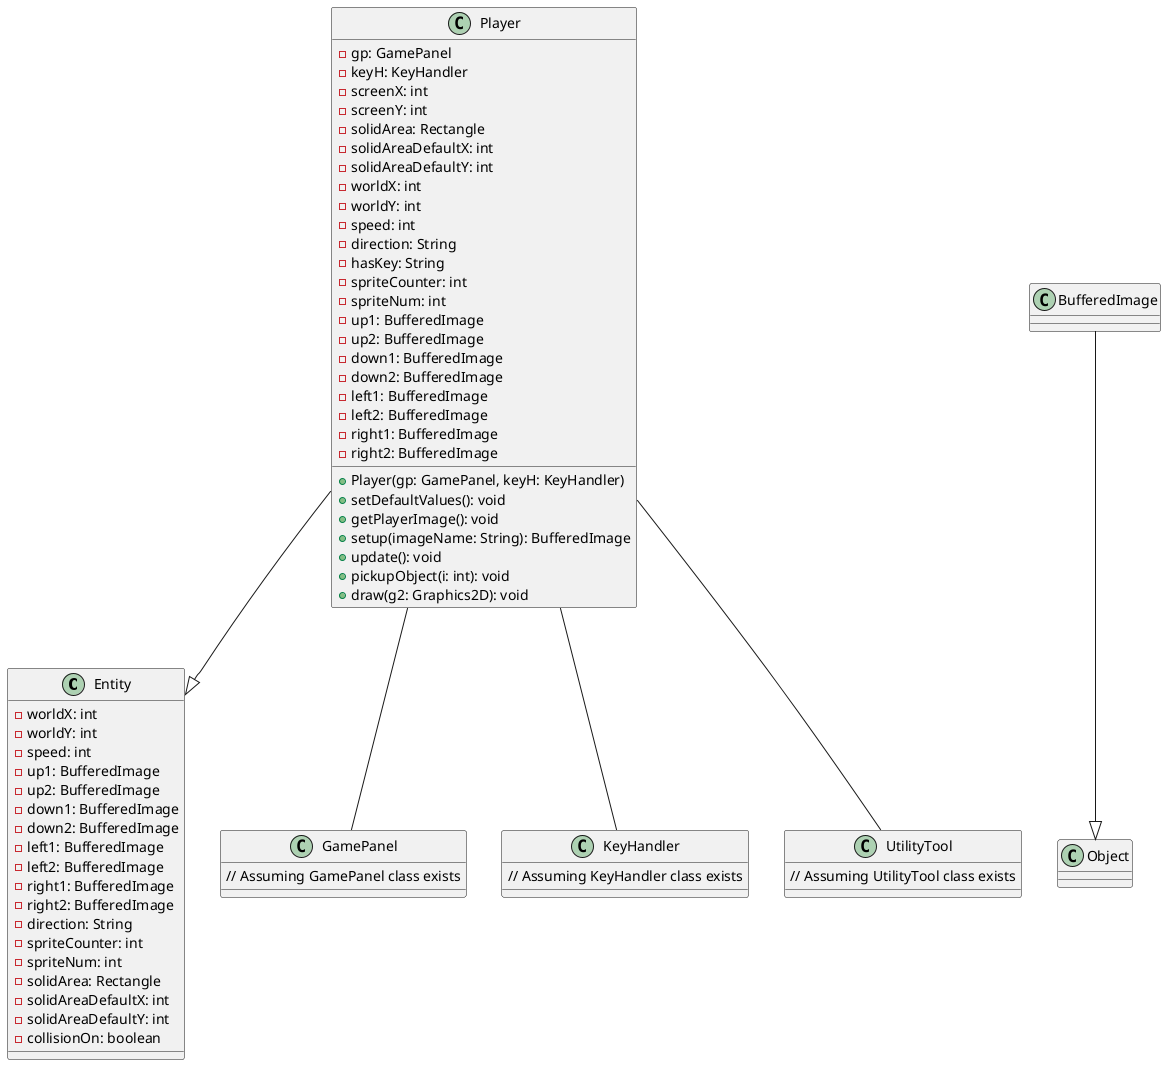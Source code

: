 @startuml entity_full

class Entity {
    -worldX: int
    -worldY: int
    -speed: int
    -up1: BufferedImage
    -up2: BufferedImage
    -down1: BufferedImage
    -down2: BufferedImage
    -left1: BufferedImage
    -left2: BufferedImage
    -right1: BufferedImage
    -right2: BufferedImage
    -direction: String
    -spriteCounter: int
    -spriteNum: int
    -solidArea: Rectangle
    -solidAreaDefaultX: int
    -solidAreaDefaultY: int
    -collisionOn: boolean
}

class Player {
  - gp: GamePanel
  - keyH: KeyHandler
  - screenX: int
  - screenY: int
  - solidArea: Rectangle
  - solidAreaDefaultX: int
  - solidAreaDefaultY: int
  - worldX: int
  - worldY: int
  - speed: int
  - direction: String
  - hasKey: String
  - spriteCounter: int
  - spriteNum: int
  - up1: BufferedImage
  - up2: BufferedImage
  - down1: BufferedImage
  - down2: BufferedImage
  - left1: BufferedImage
  - left2: BufferedImage
  - right1: BufferedImage
  - right2: BufferedImage

  + Player(gp: GamePanel, keyH: KeyHandler)
  + setDefaultValues(): void
  + getPlayerImage(): void
  + setup(imageName: String): BufferedImage
  + update(): void
  + pickupObject(i: int): void
  + draw(g2: Graphics2D): void
}

class GamePanel {
  // Assuming GamePanel class exists
}

class KeyHandler {
  // Assuming KeyHandler class exists
}

class UtilityTool {
  // Assuming UtilityTool class exists
}

BufferedImage --|> Object
Player --|> Entity
Player -- GamePanel
Player -- KeyHandler
Player -- UtilityTool

@enduml
